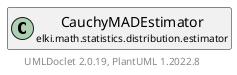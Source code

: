 @startuml
    remove .*\.(Instance|Par|Parameterizer|Factory)$
    set namespaceSeparator none
    hide empty fields
    hide empty methods

    class "<size:14>CauchyMADEstimator.Par\n<size:10>elki.math.statistics.distribution.estimator" as elki.math.statistics.distribution.estimator.CauchyMADEstimator.Par [[CauchyMADEstimator.Par.html]] {
        +make(): CauchyMADEstimator
    }

    interface "<size:14>Parameterizer\n<size:10>elki.utilities.optionhandling" as elki.utilities.optionhandling.Parameterizer [[../../../../utilities/optionhandling/Parameterizer.html]] {
        {abstract} +make(): Object
    }
    class "<size:14>CauchyMADEstimator\n<size:10>elki.math.statistics.distribution.estimator" as elki.math.statistics.distribution.estimator.CauchyMADEstimator [[CauchyMADEstimator.html]]

    elki.utilities.optionhandling.Parameterizer <|.. elki.math.statistics.distribution.estimator.CauchyMADEstimator.Par
    elki.math.statistics.distribution.estimator.CauchyMADEstimator +-- elki.math.statistics.distribution.estimator.CauchyMADEstimator.Par

    center footer UMLDoclet 2.0.19, PlantUML 1.2022.8
@enduml
